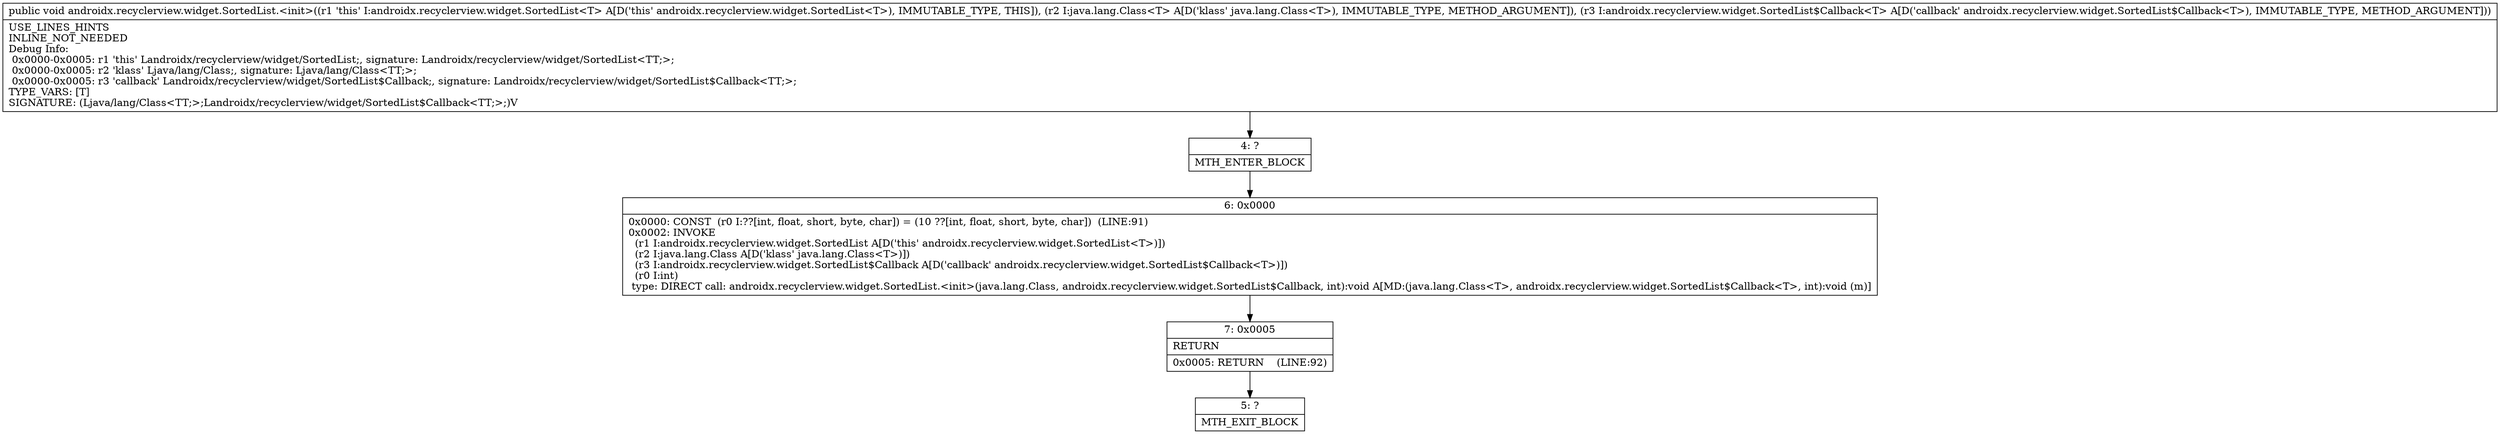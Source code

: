 digraph "CFG forandroidx.recyclerview.widget.SortedList.\<init\>(Ljava\/lang\/Class;Landroidx\/recyclerview\/widget\/SortedList$Callback;)V" {
Node_4 [shape=record,label="{4\:\ ?|MTH_ENTER_BLOCK\l}"];
Node_6 [shape=record,label="{6\:\ 0x0000|0x0000: CONST  (r0 I:??[int, float, short, byte, char]) = (10 ??[int, float, short, byte, char])  (LINE:91)\l0x0002: INVOKE  \l  (r1 I:androidx.recyclerview.widget.SortedList A[D('this' androidx.recyclerview.widget.SortedList\<T\>)])\l  (r2 I:java.lang.Class A[D('klass' java.lang.Class\<T\>)])\l  (r3 I:androidx.recyclerview.widget.SortedList$Callback A[D('callback' androidx.recyclerview.widget.SortedList$Callback\<T\>)])\l  (r0 I:int)\l type: DIRECT call: androidx.recyclerview.widget.SortedList.\<init\>(java.lang.Class, androidx.recyclerview.widget.SortedList$Callback, int):void A[MD:(java.lang.Class\<T\>, androidx.recyclerview.widget.SortedList$Callback\<T\>, int):void (m)]\l}"];
Node_7 [shape=record,label="{7\:\ 0x0005|RETURN\l|0x0005: RETURN    (LINE:92)\l}"];
Node_5 [shape=record,label="{5\:\ ?|MTH_EXIT_BLOCK\l}"];
MethodNode[shape=record,label="{public void androidx.recyclerview.widget.SortedList.\<init\>((r1 'this' I:androidx.recyclerview.widget.SortedList\<T\> A[D('this' androidx.recyclerview.widget.SortedList\<T\>), IMMUTABLE_TYPE, THIS]), (r2 I:java.lang.Class\<T\> A[D('klass' java.lang.Class\<T\>), IMMUTABLE_TYPE, METHOD_ARGUMENT]), (r3 I:androidx.recyclerview.widget.SortedList$Callback\<T\> A[D('callback' androidx.recyclerview.widget.SortedList$Callback\<T\>), IMMUTABLE_TYPE, METHOD_ARGUMENT]))  | USE_LINES_HINTS\lINLINE_NOT_NEEDED\lDebug Info:\l  0x0000\-0x0005: r1 'this' Landroidx\/recyclerview\/widget\/SortedList;, signature: Landroidx\/recyclerview\/widget\/SortedList\<TT;\>;\l  0x0000\-0x0005: r2 'klass' Ljava\/lang\/Class;, signature: Ljava\/lang\/Class\<TT;\>;\l  0x0000\-0x0005: r3 'callback' Landroidx\/recyclerview\/widget\/SortedList$Callback;, signature: Landroidx\/recyclerview\/widget\/SortedList$Callback\<TT;\>;\lTYPE_VARS: [T]\lSIGNATURE: (Ljava\/lang\/Class\<TT;\>;Landroidx\/recyclerview\/widget\/SortedList$Callback\<TT;\>;)V\l}"];
MethodNode -> Node_4;Node_4 -> Node_6;
Node_6 -> Node_7;
Node_7 -> Node_5;
}

